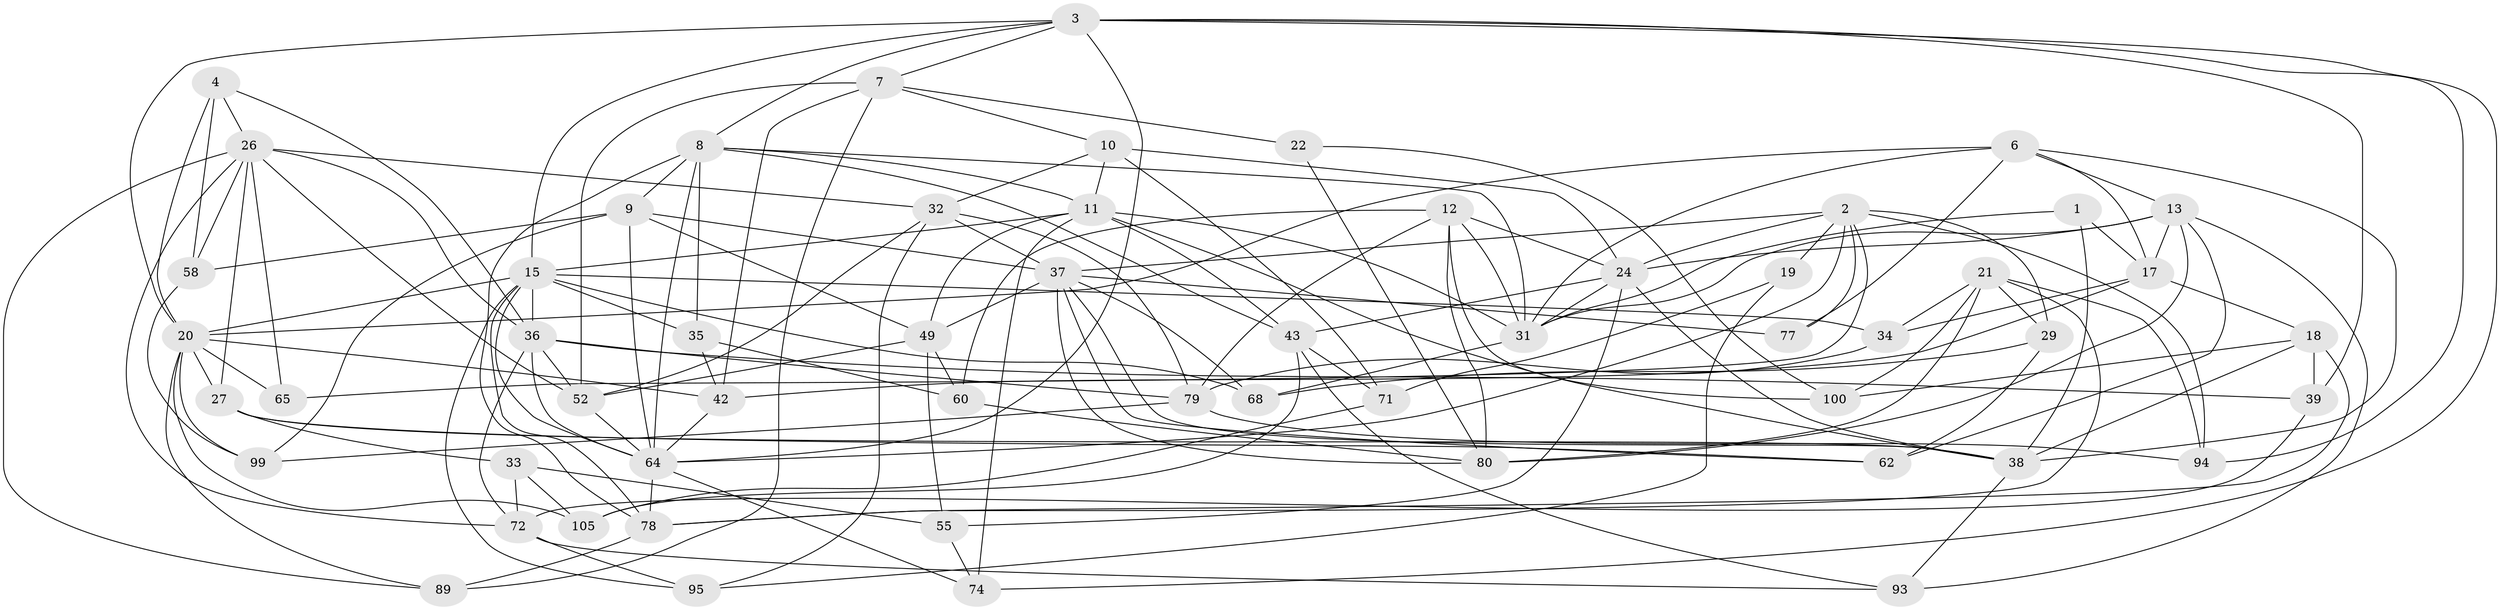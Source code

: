 // original degree distribution, {4: 1.0}
// Generated by graph-tools (version 1.1) at 2025/16/03/09/25 04:16:23]
// undirected, 57 vertices, 159 edges
graph export_dot {
graph [start="1"]
  node [color=gray90,style=filled];
  1;
  2 [super="+5+66"];
  3 [super="+107+101+30"];
  4;
  6 [super="+25"];
  7 [super="+41"];
  8 [super="+110+28"];
  9 [super="+14"];
  10 [super="+40"];
  11 [super="+67+103"];
  12 [super="+85"];
  13 [super="+114+46"];
  15 [super="+82+16"];
  17 [super="+57+109"];
  18 [super="+102"];
  19;
  20 [super="+91+44+23"];
  21 [super="+86"];
  22;
  24 [super="+98+53+96"];
  26 [super="+75+56+50"];
  27 [super="+61"];
  29;
  31 [super="+70"];
  32 [super="+106"];
  33;
  34;
  35;
  36 [super="+48"];
  37 [super="+45"];
  38 [super="+59+76"];
  39;
  42 [super="+81"];
  43 [super="+97"];
  49 [super="+63"];
  52 [super="+92"];
  55;
  58;
  60;
  62;
  64 [super="+90"];
  65;
  68;
  71;
  72 [super="+88"];
  74;
  77;
  78 [super="+108"];
  79 [super="+104"];
  80 [super="+83"];
  89;
  93;
  94;
  95;
  99;
  100;
  105;
  1 -- 31;
  1 -- 17 [weight=2];
  1 -- 38;
  2 -- 19 [weight=2];
  2 -- 37 [weight=2];
  2 -- 29;
  2 -- 24;
  2 -- 77 [weight=2];
  2 -- 94;
  2 -- 64;
  2 -- 65 [weight=2];
  3 -- 8;
  3 -- 74;
  3 -- 7;
  3 -- 64;
  3 -- 94;
  3 -- 39;
  3 -- 20;
  3 -- 15;
  4 -- 58;
  4 -- 26;
  4 -- 20;
  4 -- 36;
  6 -- 77;
  6 -- 17;
  6 -- 13;
  6 -- 20;
  6 -- 38;
  6 -- 31;
  7 -- 42 [weight=2];
  7 -- 52;
  7 -- 22 [weight=2];
  7 -- 89;
  7 -- 10;
  8 -- 43;
  8 -- 64;
  8 -- 78;
  8 -- 9;
  8 -- 35;
  8 -- 11;
  8 -- 31;
  9 -- 99;
  9 -- 37;
  9 -- 64;
  9 -- 58;
  9 -- 49;
  10 -- 32;
  10 -- 71;
  10 -- 24 [weight=2];
  10 -- 11;
  11 -- 31;
  11 -- 43;
  11 -- 74;
  11 -- 38;
  11 -- 49;
  11 -- 15;
  12 -- 24;
  12 -- 100;
  12 -- 60;
  12 -- 79;
  12 -- 31;
  12 -- 80;
  13 -- 62;
  13 -- 93;
  13 -- 17;
  13 -- 24 [weight=2];
  13 -- 31;
  13 -- 80;
  15 -- 78;
  15 -- 64;
  15 -- 35;
  15 -- 36;
  15 -- 20;
  15 -- 95;
  15 -- 34;
  15 -- 68;
  17 -- 34;
  17 -- 18 [weight=2];
  17 -- 42;
  18 -- 38;
  18 -- 100;
  18 -- 78;
  18 -- 39;
  19 -- 71;
  19 -- 95;
  20 -- 27;
  20 -- 42;
  20 -- 99;
  20 -- 65;
  20 -- 89;
  20 -- 105;
  21 -- 78;
  21 -- 29;
  21 -- 80;
  21 -- 34;
  21 -- 100;
  21 -- 94;
  22 -- 80;
  22 -- 100;
  24 -- 31;
  24 -- 55;
  24 -- 38;
  24 -- 43;
  26 -- 27 [weight=2];
  26 -- 58;
  26 -- 65;
  26 -- 89;
  26 -- 32;
  26 -- 72;
  26 -- 36;
  26 -- 52;
  27 -- 33;
  27 -- 62;
  27 -- 38;
  29 -- 68;
  29 -- 62;
  31 -- 68;
  32 -- 95;
  32 -- 79;
  32 -- 37;
  32 -- 52;
  33 -- 105;
  33 -- 55;
  33 -- 72;
  34 -- 79;
  35 -- 60;
  35 -- 42;
  36 -- 72;
  36 -- 79;
  36 -- 52;
  36 -- 39;
  36 -- 64;
  37 -- 77;
  37 -- 62;
  37 -- 68;
  37 -- 38;
  37 -- 49;
  37 -- 80;
  38 -- 93;
  39 -- 72;
  42 -- 64;
  43 -- 93;
  43 -- 105;
  43 -- 71;
  49 -- 55;
  49 -- 60;
  49 -- 52;
  52 -- 64;
  55 -- 74;
  58 -- 99;
  60 -- 80;
  64 -- 74;
  64 -- 78;
  71 -- 105;
  72 -- 95;
  72 -- 93;
  78 -- 89;
  79 -- 99;
  79 -- 94;
}
